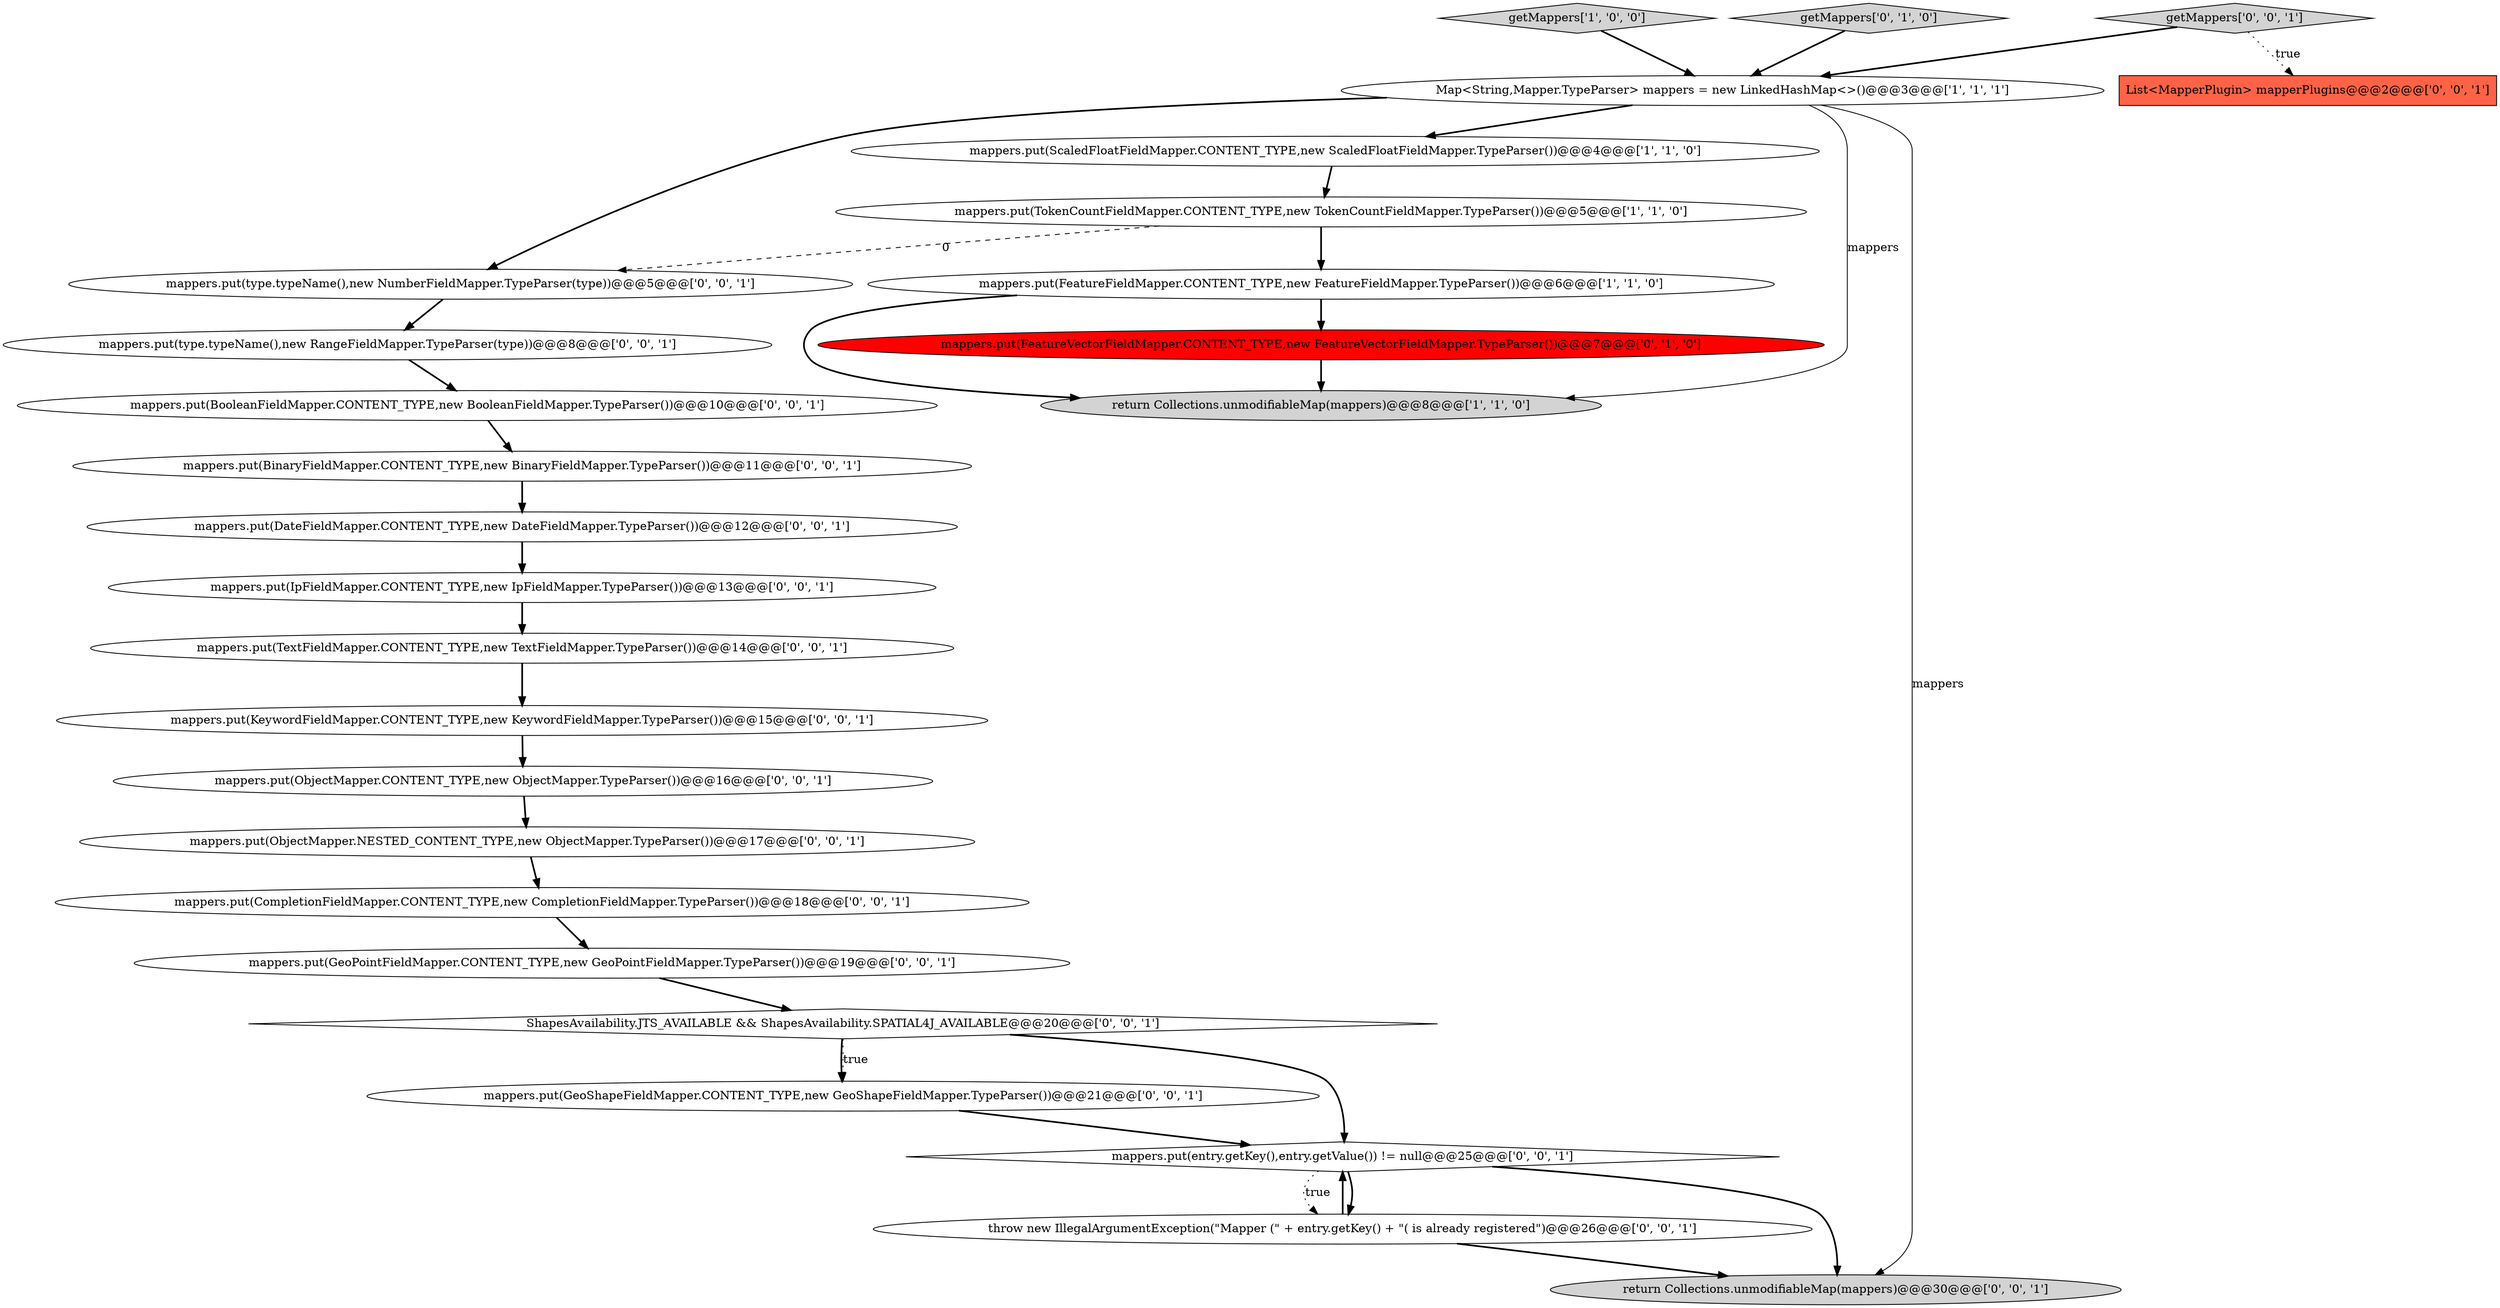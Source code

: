 digraph {
25 [style = filled, label = "mappers.put(IpFieldMapper.CONTENT_TYPE,new IpFieldMapper.TypeParser())@@@13@@@['0', '0', '1']", fillcolor = white, shape = ellipse image = "AAA0AAABBB3BBB"];
6 [style = filled, label = "mappers.put(FeatureVectorFieldMapper.CONTENT_TYPE,new FeatureVectorFieldMapper.TypeParser())@@@7@@@['0', '1', '0']", fillcolor = red, shape = ellipse image = "AAA1AAABBB2BBB"];
20 [style = filled, label = "throw new IllegalArgumentException(\"Mapper (\" + entry.getKey() + \"( is already registered\")@@@26@@@['0', '0', '1']", fillcolor = white, shape = ellipse image = "AAA0AAABBB3BBB"];
9 [style = filled, label = "mappers.put(type.typeName(),new RangeFieldMapper.TypeParser(type))@@@8@@@['0', '0', '1']", fillcolor = white, shape = ellipse image = "AAA0AAABBB3BBB"];
17 [style = filled, label = "mappers.put(KeywordFieldMapper.CONTENT_TYPE,new KeywordFieldMapper.TypeParser())@@@15@@@['0', '0', '1']", fillcolor = white, shape = ellipse image = "AAA0AAABBB3BBB"];
14 [style = filled, label = "List<MapperPlugin> mapperPlugins@@@2@@@['0', '0', '1']", fillcolor = tomato, shape = box image = "AAA0AAABBB3BBB"];
7 [style = filled, label = "getMappers['0', '1', '0']", fillcolor = lightgray, shape = diamond image = "AAA0AAABBB2BBB"];
23 [style = filled, label = "mappers.put(type.typeName(),new NumberFieldMapper.TypeParser(type))@@@5@@@['0', '0', '1']", fillcolor = white, shape = ellipse image = "AAA0AAABBB3BBB"];
2 [style = filled, label = "getMappers['1', '0', '0']", fillcolor = lightgray, shape = diamond image = "AAA0AAABBB1BBB"];
8 [style = filled, label = "mappers.put(ObjectMapper.NESTED_CONTENT_TYPE,new ObjectMapper.TypeParser())@@@17@@@['0', '0', '1']", fillcolor = white, shape = ellipse image = "AAA0AAABBB3BBB"];
18 [style = filled, label = "mappers.put(GeoPointFieldMapper.CONTENT_TYPE,new GeoPointFieldMapper.TypeParser())@@@19@@@['0', '0', '1']", fillcolor = white, shape = ellipse image = "AAA0AAABBB3BBB"];
21 [style = filled, label = "mappers.put(GeoShapeFieldMapper.CONTENT_TYPE,new GeoShapeFieldMapper.TypeParser())@@@21@@@['0', '0', '1']", fillcolor = white, shape = ellipse image = "AAA0AAABBB3BBB"];
26 [style = filled, label = "mappers.put(BinaryFieldMapper.CONTENT_TYPE,new BinaryFieldMapper.TypeParser())@@@11@@@['0', '0', '1']", fillcolor = white, shape = ellipse image = "AAA0AAABBB3BBB"];
16 [style = filled, label = "getMappers['0', '0', '1']", fillcolor = lightgray, shape = diamond image = "AAA0AAABBB3BBB"];
5 [style = filled, label = "return Collections.unmodifiableMap(mappers)@@@8@@@['1', '1', '0']", fillcolor = lightgray, shape = ellipse image = "AAA0AAABBB1BBB"];
1 [style = filled, label = "mappers.put(ScaledFloatFieldMapper.CONTENT_TYPE,new ScaledFloatFieldMapper.TypeParser())@@@4@@@['1', '1', '0']", fillcolor = white, shape = ellipse image = "AAA0AAABBB1BBB"];
11 [style = filled, label = "return Collections.unmodifiableMap(mappers)@@@30@@@['0', '0', '1']", fillcolor = lightgray, shape = ellipse image = "AAA0AAABBB3BBB"];
13 [style = filled, label = "mappers.put(ObjectMapper.CONTENT_TYPE,new ObjectMapper.TypeParser())@@@16@@@['0', '0', '1']", fillcolor = white, shape = ellipse image = "AAA0AAABBB3BBB"];
12 [style = filled, label = "mappers.put(entry.getKey(),entry.getValue()) != null@@@25@@@['0', '0', '1']", fillcolor = white, shape = diamond image = "AAA0AAABBB3BBB"];
22 [style = filled, label = "mappers.put(CompletionFieldMapper.CONTENT_TYPE,new CompletionFieldMapper.TypeParser())@@@18@@@['0', '0', '1']", fillcolor = white, shape = ellipse image = "AAA0AAABBB3BBB"];
10 [style = filled, label = "mappers.put(TextFieldMapper.CONTENT_TYPE,new TextFieldMapper.TypeParser())@@@14@@@['0', '0', '1']", fillcolor = white, shape = ellipse image = "AAA0AAABBB3BBB"];
3 [style = filled, label = "Map<String,Mapper.TypeParser> mappers = new LinkedHashMap<>()@@@3@@@['1', '1', '1']", fillcolor = white, shape = ellipse image = "AAA0AAABBB1BBB"];
15 [style = filled, label = "ShapesAvailability.JTS_AVAILABLE && ShapesAvailability.SPATIAL4J_AVAILABLE@@@20@@@['0', '0', '1']", fillcolor = white, shape = diamond image = "AAA0AAABBB3BBB"];
24 [style = filled, label = "mappers.put(BooleanFieldMapper.CONTENT_TYPE,new BooleanFieldMapper.TypeParser())@@@10@@@['0', '0', '1']", fillcolor = white, shape = ellipse image = "AAA0AAABBB3BBB"];
4 [style = filled, label = "mappers.put(FeatureFieldMapper.CONTENT_TYPE,new FeatureFieldMapper.TypeParser())@@@6@@@['1', '1', '0']", fillcolor = white, shape = ellipse image = "AAA0AAABBB1BBB"];
0 [style = filled, label = "mappers.put(TokenCountFieldMapper.CONTENT_TYPE,new TokenCountFieldMapper.TypeParser())@@@5@@@['1', '1', '0']", fillcolor = white, shape = ellipse image = "AAA0AAABBB1BBB"];
19 [style = filled, label = "mappers.put(DateFieldMapper.CONTENT_TYPE,new DateFieldMapper.TypeParser())@@@12@@@['0', '0', '1']", fillcolor = white, shape = ellipse image = "AAA0AAABBB3BBB"];
16->3 [style = bold, label=""];
3->1 [style = bold, label=""];
4->6 [style = bold, label=""];
15->21 [style = bold, label=""];
0->23 [style = dashed, label="0"];
2->3 [style = bold, label=""];
18->15 [style = bold, label=""];
12->11 [style = bold, label=""];
12->20 [style = bold, label=""];
10->17 [style = bold, label=""];
1->0 [style = bold, label=""];
15->21 [style = dotted, label="true"];
26->19 [style = bold, label=""];
3->11 [style = solid, label="mappers"];
7->3 [style = bold, label=""];
19->25 [style = bold, label=""];
8->22 [style = bold, label=""];
21->12 [style = bold, label=""];
24->26 [style = bold, label=""];
6->5 [style = bold, label=""];
3->23 [style = bold, label=""];
22->18 [style = bold, label=""];
12->20 [style = dotted, label="true"];
0->4 [style = bold, label=""];
16->14 [style = dotted, label="true"];
20->12 [style = bold, label=""];
3->5 [style = solid, label="mappers"];
25->10 [style = bold, label=""];
17->13 [style = bold, label=""];
15->12 [style = bold, label=""];
13->8 [style = bold, label=""];
23->9 [style = bold, label=""];
4->5 [style = bold, label=""];
9->24 [style = bold, label=""];
20->11 [style = bold, label=""];
}
